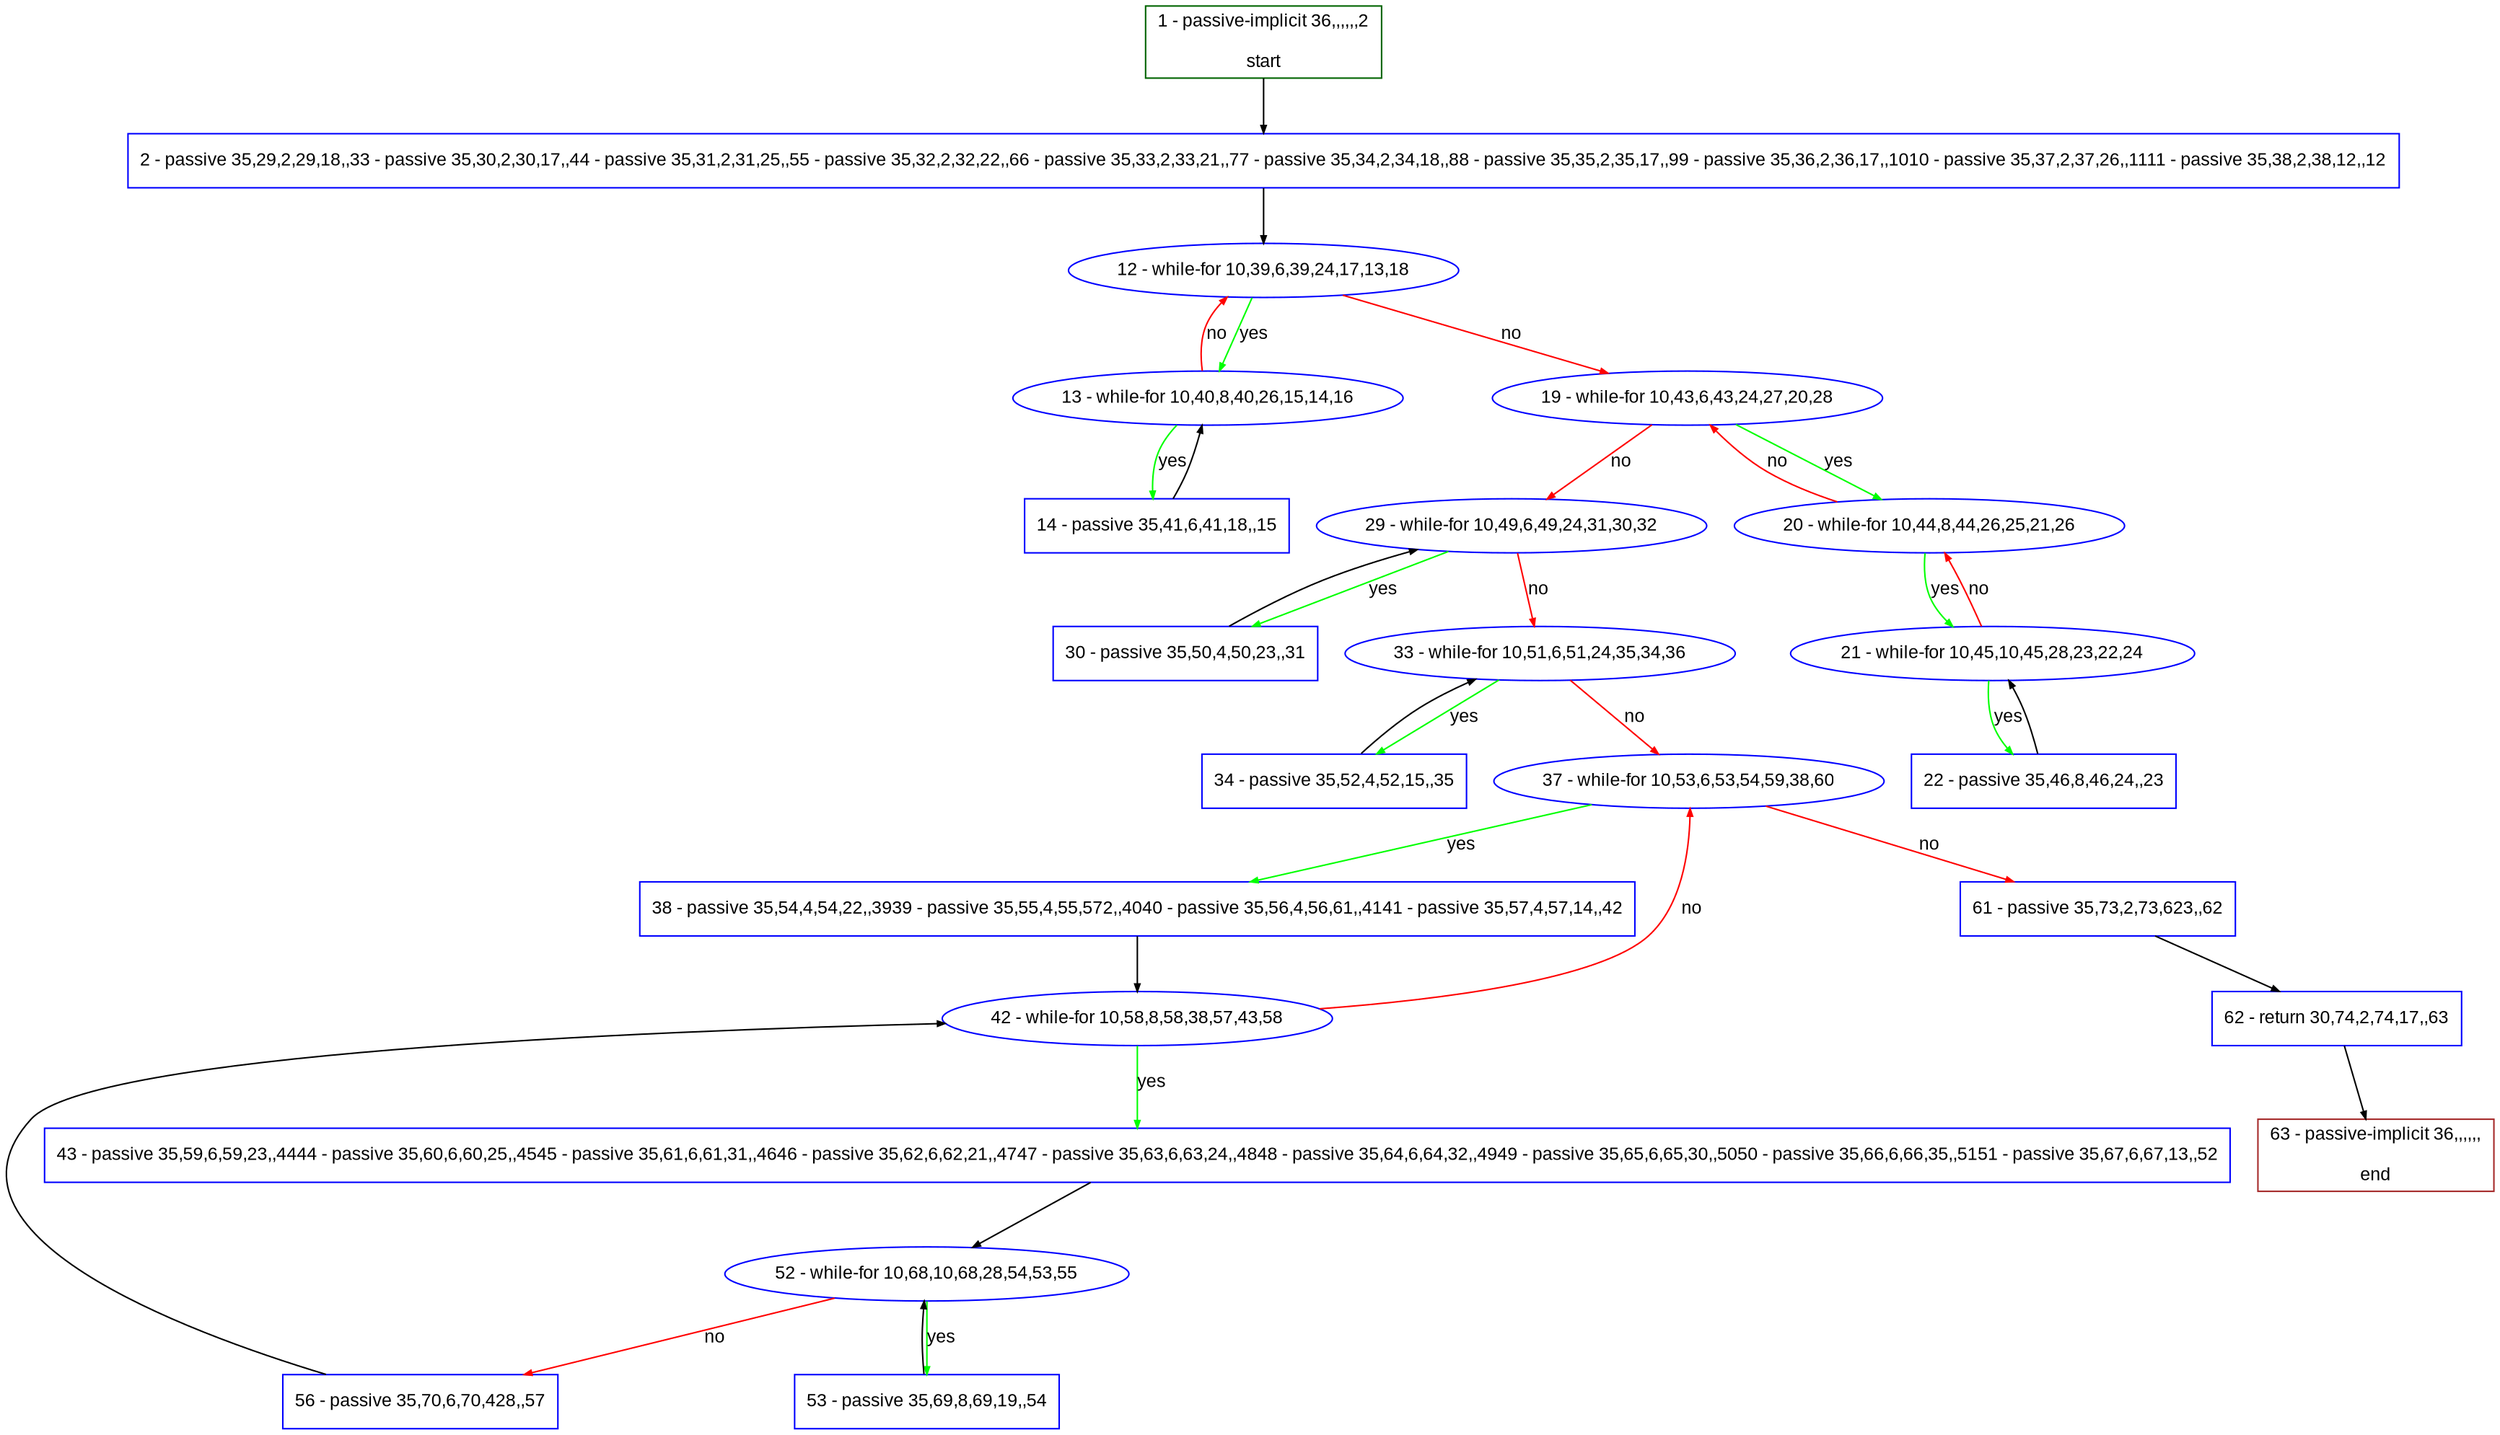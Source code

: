 digraph "" {
  graph [pack="true", label="", fontsize="12", packmode="clust", fontname="Arial", fillcolor="#FFFFCC", bgcolor="white", style="rounded,filled", compound="true"];
  node [node_initialized="no", label="", color="grey", fontsize="12", fillcolor="white", fontname="Arial", style="filled", shape="rectangle", compound="true", fixedsize="false"];
  edge [fontcolor="black", arrowhead="normal", arrowtail="none", arrowsize="0.5", ltail="", label="", color="black", fontsize="12", lhead="", fontname="Arial", dir="forward", compound="true"];
  __N1 [label="2 - passive 35,29,2,29,18,,33 - passive 35,30,2,30,17,,44 - passive 35,31,2,31,25,,55 - passive 35,32,2,32,22,,66 - passive 35,33,2,33,21,,77 - passive 35,34,2,34,18,,88 - passive 35,35,2,35,17,,99 - passive 35,36,2,36,17,,1010 - passive 35,37,2,37,26,,1111 - passive 35,38,2,38,12,,12", color="#0000ff", fillcolor="#ffffff", style="filled", shape="box"];
  __N2 [label="1 - passive-implicit 36,,,,,,2\n\nstart", color="#006400", fillcolor="#ffffff", style="filled", shape="box"];
  __N3 [label="12 - while-for 10,39,6,39,24,17,13,18", color="#0000ff", fillcolor="#ffffff", style="filled", shape="oval"];
  __N4 [label="13 - while-for 10,40,8,40,26,15,14,16", color="#0000ff", fillcolor="#ffffff", style="filled", shape="oval"];
  __N5 [label="19 - while-for 10,43,6,43,24,27,20,28", color="#0000ff", fillcolor="#ffffff", style="filled", shape="oval"];
  __N6 [label="14 - passive 35,41,6,41,18,,15", color="#0000ff", fillcolor="#ffffff", style="filled", shape="box"];
  __N7 [label="20 - while-for 10,44,8,44,26,25,21,26", color="#0000ff", fillcolor="#ffffff", style="filled", shape="oval"];
  __N8 [label="29 - while-for 10,49,6,49,24,31,30,32", color="#0000ff", fillcolor="#ffffff", style="filled", shape="oval"];
  __N9 [label="21 - while-for 10,45,10,45,28,23,22,24", color="#0000ff", fillcolor="#ffffff", style="filled", shape="oval"];
  __N10 [label="22 - passive 35,46,8,46,24,,23", color="#0000ff", fillcolor="#ffffff", style="filled", shape="box"];
  __N11 [label="30 - passive 35,50,4,50,23,,31", color="#0000ff", fillcolor="#ffffff", style="filled", shape="box"];
  __N12 [label="33 - while-for 10,51,6,51,24,35,34,36", color="#0000ff", fillcolor="#ffffff", style="filled", shape="oval"];
  __N13 [label="34 - passive 35,52,4,52,15,,35", color="#0000ff", fillcolor="#ffffff", style="filled", shape="box"];
  __N14 [label="37 - while-for 10,53,6,53,54,59,38,60", color="#0000ff", fillcolor="#ffffff", style="filled", shape="oval"];
  __N15 [label="38 - passive 35,54,4,54,22,,3939 - passive 35,55,4,55,572,,4040 - passive 35,56,4,56,61,,4141 - passive 35,57,4,57,14,,42", color="#0000ff", fillcolor="#ffffff", style="filled", shape="box"];
  __N16 [label="61 - passive 35,73,2,73,623,,62", color="#0000ff", fillcolor="#ffffff", style="filled", shape="box"];
  __N17 [label="42 - while-for 10,58,8,58,38,57,43,58", color="#0000ff", fillcolor="#ffffff", style="filled", shape="oval"];
  __N18 [label="43 - passive 35,59,6,59,23,,4444 - passive 35,60,6,60,25,,4545 - passive 35,61,6,61,31,,4646 - passive 35,62,6,62,21,,4747 - passive 35,63,6,63,24,,4848 - passive 35,64,6,64,32,,4949 - passive 35,65,6,65,30,,5050 - passive 35,66,6,66,35,,5151 - passive 35,67,6,67,13,,52", color="#0000ff", fillcolor="#ffffff", style="filled", shape="box"];
  __N19 [label="52 - while-for 10,68,10,68,28,54,53,55", color="#0000ff", fillcolor="#ffffff", style="filled", shape="oval"];
  __N20 [label="53 - passive 35,69,8,69,19,,54", color="#0000ff", fillcolor="#ffffff", style="filled", shape="box"];
  __N21 [label="56 - passive 35,70,6,70,428,,57", color="#0000ff", fillcolor="#ffffff", style="filled", shape="box"];
  __N22 [label="62 - return 30,74,2,74,17,,63", color="#0000ff", fillcolor="#ffffff", style="filled", shape="box"];
  __N23 [label="63 - passive-implicit 36,,,,,,\n\nend", color="#a52a2a", fillcolor="#ffffff", style="filled", shape="box"];
  __N2 -> __N1 [arrowhead="normal", arrowtail="none", color="#000000", label="", dir="forward"];
  __N1 -> __N3 [arrowhead="normal", arrowtail="none", color="#000000", label="", dir="forward"];
  __N3 -> __N4 [arrowhead="normal", arrowtail="none", color="#00ff00", label="yes", dir="forward"];
  __N4 -> __N3 [arrowhead="normal", arrowtail="none", color="#ff0000", label="no", dir="forward"];
  __N3 -> __N5 [arrowhead="normal", arrowtail="none", color="#ff0000", label="no", dir="forward"];
  __N4 -> __N6 [arrowhead="normal", arrowtail="none", color="#00ff00", label="yes", dir="forward"];
  __N6 -> __N4 [arrowhead="normal", arrowtail="none", color="#000000", label="", dir="forward"];
  __N5 -> __N7 [arrowhead="normal", arrowtail="none", color="#00ff00", label="yes", dir="forward"];
  __N7 -> __N5 [arrowhead="normal", arrowtail="none", color="#ff0000", label="no", dir="forward"];
  __N5 -> __N8 [arrowhead="normal", arrowtail="none", color="#ff0000", label="no", dir="forward"];
  __N7 -> __N9 [arrowhead="normal", arrowtail="none", color="#00ff00", label="yes", dir="forward"];
  __N9 -> __N7 [arrowhead="normal", arrowtail="none", color="#ff0000", label="no", dir="forward"];
  __N9 -> __N10 [arrowhead="normal", arrowtail="none", color="#00ff00", label="yes", dir="forward"];
  __N10 -> __N9 [arrowhead="normal", arrowtail="none", color="#000000", label="", dir="forward"];
  __N8 -> __N11 [arrowhead="normal", arrowtail="none", color="#00ff00", label="yes", dir="forward"];
  __N11 -> __N8 [arrowhead="normal", arrowtail="none", color="#000000", label="", dir="forward"];
  __N8 -> __N12 [arrowhead="normal", arrowtail="none", color="#ff0000", label="no", dir="forward"];
  __N12 -> __N13 [arrowhead="normal", arrowtail="none", color="#00ff00", label="yes", dir="forward"];
  __N13 -> __N12 [arrowhead="normal", arrowtail="none", color="#000000", label="", dir="forward"];
  __N12 -> __N14 [arrowhead="normal", arrowtail="none", color="#ff0000", label="no", dir="forward"];
  __N14 -> __N15 [arrowhead="normal", arrowtail="none", color="#00ff00", label="yes", dir="forward"];
  __N14 -> __N16 [arrowhead="normal", arrowtail="none", color="#ff0000", label="no", dir="forward"];
  __N15 -> __N17 [arrowhead="normal", arrowtail="none", color="#000000", label="", dir="forward"];
  __N17 -> __N14 [arrowhead="normal", arrowtail="none", color="#ff0000", label="no", dir="forward"];
  __N17 -> __N18 [arrowhead="normal", arrowtail="none", color="#00ff00", label="yes", dir="forward"];
  __N18 -> __N19 [arrowhead="normal", arrowtail="none", color="#000000", label="", dir="forward"];
  __N19 -> __N20 [arrowhead="normal", arrowtail="none", color="#00ff00", label="yes", dir="forward"];
  __N20 -> __N19 [arrowhead="normal", arrowtail="none", color="#000000", label="", dir="forward"];
  __N19 -> __N21 [arrowhead="normal", arrowtail="none", color="#ff0000", label="no", dir="forward"];
  __N21 -> __N17 [arrowhead="normal", arrowtail="none", color="#000000", label="", dir="forward"];
  __N16 -> __N22 [arrowhead="normal", arrowtail="none", color="#000000", label="", dir="forward"];
  __N22 -> __N23 [arrowhead="normal", arrowtail="none", color="#000000", label="", dir="forward"];
}
